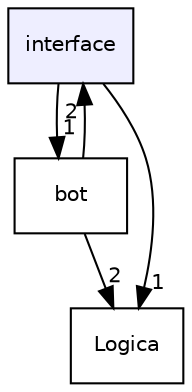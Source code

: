 digraph "interface" {
  compound=true
  node [ fontsize="10", fontname="Helvetica"];
  edge [ labelfontsize="10", labelfontname="Helvetica"];
  dir_b31d54d5631803016a26f28213a41162 [shape=box, label="interface", style="filled", fillcolor="#eeeeff", pencolor="black", URL="dir_b31d54d5631803016a26f28213a41162.html"];
  dir_30f56cd85179c0aaeec6f92fdf9f3471 [shape=box label="bot" URL="dir_30f56cd85179c0aaeec6f92fdf9f3471.html"];
  dir_cdaaa67d38676051154f8f8978881cf2 [shape=box label="Logica" URL="dir_cdaaa67d38676051154f8f8978881cf2.html"];
  dir_30f56cd85179c0aaeec6f92fdf9f3471->dir_b31d54d5631803016a26f28213a41162 [headlabel="2", labeldistance=1.5 headhref="dir_000000_000002.html"];
  dir_30f56cd85179c0aaeec6f92fdf9f3471->dir_cdaaa67d38676051154f8f8978881cf2 [headlabel="2", labeldistance=1.5 headhref="dir_000000_000004.html"];
  dir_b31d54d5631803016a26f28213a41162->dir_30f56cd85179c0aaeec6f92fdf9f3471 [headlabel="1", labeldistance=1.5 headhref="dir_000002_000000.html"];
  dir_b31d54d5631803016a26f28213a41162->dir_cdaaa67d38676051154f8f8978881cf2 [headlabel="1", labeldistance=1.5 headhref="dir_000002_000004.html"];
}
